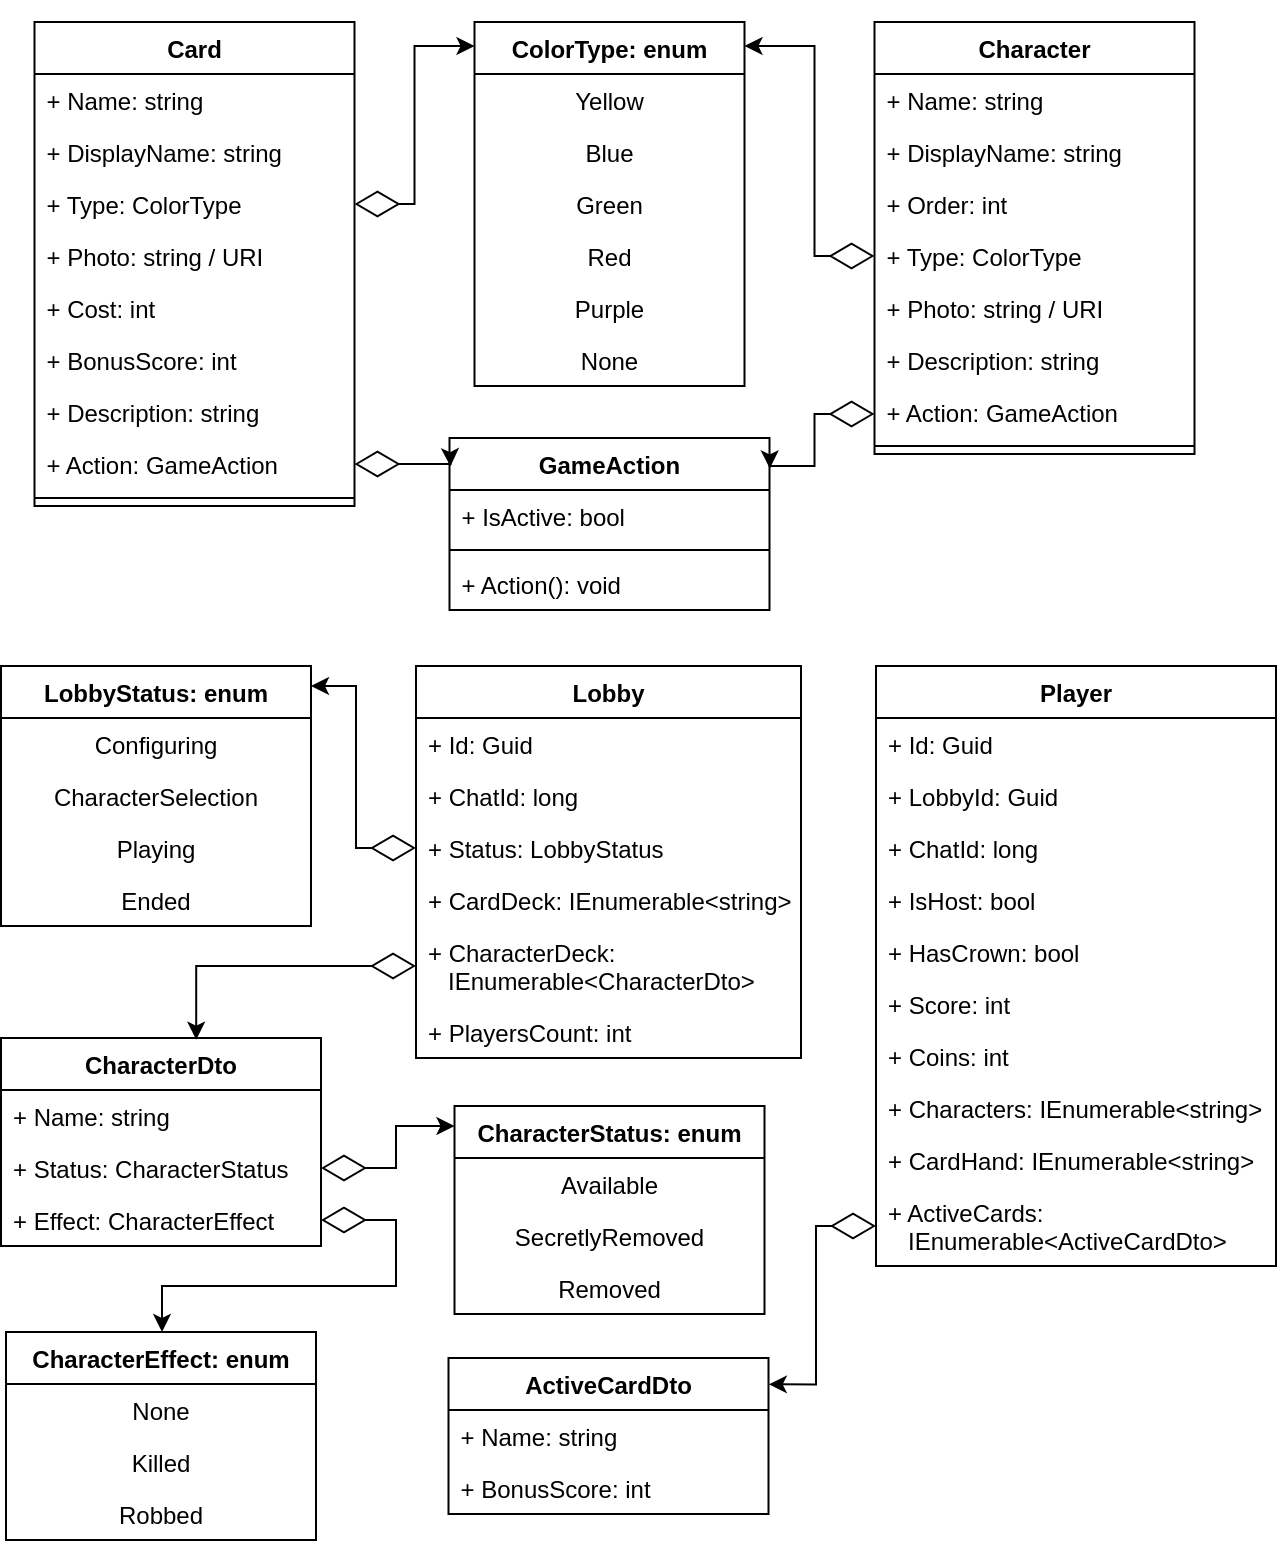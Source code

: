<mxfile version="15.4.0" type="device"><diagram id="JpxD_rcKWp7z2PnDMBTp" name="Page-1"><mxGraphModel dx="1024" dy="592" grid="1" gridSize="10" guides="1" tooltips="1" connect="1" arrows="1" fold="1" page="1" pageScale="1" pageWidth="850" pageHeight="1100" math="0" shadow="0"><root><mxCell id="0"/><mxCell id="1" parent="0"/><mxCell id="D_Rorvny7IuKERs86Ul9-80" value="Character" style="swimlane;fontStyle=1;align=center;verticalAlign=top;childLayout=stackLayout;horizontal=1;startSize=26;horizontalStack=0;resizeParent=1;resizeParentMax=0;resizeLast=0;collapsible=1;marginBottom=0;hachureGap=4;pointerEvents=0;" parent="1" vertex="1"><mxGeometry x="499.25" y="228" width="160" height="216" as="geometry"/></mxCell><mxCell id="qL04WNLX8uc5PbZ2iO6--2" value="+ Name: string" style="text;strokeColor=none;fillColor=none;align=left;verticalAlign=top;spacingLeft=4;spacingRight=4;overflow=hidden;rotatable=0;points=[[0,0.5],[1,0.5]];portConstraint=eastwest;" parent="D_Rorvny7IuKERs86Ul9-80" vertex="1"><mxGeometry y="26" width="160" height="26" as="geometry"/></mxCell><mxCell id="D_Rorvny7IuKERs86Ul9-81" value="+ DisplayName: string" style="text;strokeColor=none;fillColor=none;align=left;verticalAlign=top;spacingLeft=4;spacingRight=4;overflow=hidden;rotatable=0;points=[[0,0.5],[1,0.5]];portConstraint=eastwest;" parent="D_Rorvny7IuKERs86Ul9-80" vertex="1"><mxGeometry y="52" width="160" height="26" as="geometry"/></mxCell><mxCell id="D_Rorvny7IuKERs86Ul9-84" value="+ Order: int" style="text;strokeColor=none;fillColor=none;align=left;verticalAlign=top;spacingLeft=4;spacingRight=4;overflow=hidden;rotatable=0;points=[[0,0.5],[1,0.5]];portConstraint=eastwest;" parent="D_Rorvny7IuKERs86Ul9-80" vertex="1"><mxGeometry y="78" width="160" height="26" as="geometry"/></mxCell><mxCell id="D_Rorvny7IuKERs86Ul9-82" value="+ Type: ColorType" style="text;strokeColor=none;fillColor=none;align=left;verticalAlign=top;spacingLeft=4;spacingRight=4;overflow=hidden;rotatable=0;points=[[0,0.5],[1,0.5]];portConstraint=eastwest;" parent="D_Rorvny7IuKERs86Ul9-80" vertex="1"><mxGeometry y="104" width="160" height="26" as="geometry"/></mxCell><mxCell id="D_Rorvny7IuKERs86Ul9-83" value="+ Photo: string / URI" style="text;strokeColor=none;fillColor=none;align=left;verticalAlign=top;spacingLeft=4;spacingRight=4;overflow=hidden;rotatable=0;points=[[0,0.5],[1,0.5]];portConstraint=eastwest;" parent="D_Rorvny7IuKERs86Ul9-80" vertex="1"><mxGeometry y="130" width="160" height="26" as="geometry"/></mxCell><mxCell id="D_Rorvny7IuKERs86Ul9-86" value="+ Description: string" style="text;strokeColor=none;fillColor=none;align=left;verticalAlign=top;spacingLeft=4;spacingRight=4;overflow=hidden;rotatable=0;points=[[0,0.5],[1,0.5]];portConstraint=eastwest;" parent="D_Rorvny7IuKERs86Ul9-80" vertex="1"><mxGeometry y="156" width="160" height="26" as="geometry"/></mxCell><mxCell id="D_Rorvny7IuKERs86Ul9-94" value="+ Action: GameAction" style="text;strokeColor=none;fillColor=none;align=left;verticalAlign=top;spacingLeft=4;spacingRight=4;overflow=hidden;rotatable=0;points=[[0,0.5],[1,0.5]];portConstraint=eastwest;" parent="D_Rorvny7IuKERs86Ul9-80" vertex="1"><mxGeometry y="182" width="160" height="26" as="geometry"/></mxCell><mxCell id="D_Rorvny7IuKERs86Ul9-112" value="" style="line;strokeWidth=1;fillColor=none;align=left;verticalAlign=middle;spacingTop=-1;spacingLeft=3;spacingRight=3;rotatable=0;labelPosition=right;points=[];portConstraint=eastwest;hachureGap=4;pointerEvents=0;labelBackgroundColor=none;fontSize=12;html=0;" parent="D_Rorvny7IuKERs86Ul9-80" vertex="1"><mxGeometry y="208" width="160" height="8" as="geometry"/></mxCell><mxCell id="D_Rorvny7IuKERs86Ul9-99" value="ColorType: enum" style="swimlane;fontStyle=1;align=center;verticalAlign=top;childLayout=stackLayout;horizontal=1;startSize=26;horizontalStack=0;resizeParent=1;resizeParentMax=0;resizeLast=0;collapsible=1;marginBottom=0;hachureGap=4;pointerEvents=0;labelBackgroundColor=none;fontSize=12;fillColor=none;html=0;" parent="1" vertex="1"><mxGeometry x="299.25" y="228" width="135" height="182" as="geometry"/></mxCell><mxCell id="D_Rorvny7IuKERs86Ul9-104" value="Yellow" style="text;strokeColor=none;fillColor=none;align=center;verticalAlign=top;spacingLeft=4;spacingRight=4;overflow=hidden;rotatable=0;points=[[0,0.5],[1,0.5]];portConstraint=eastwest;hachureGap=4;pointerEvents=0;labelBackgroundColor=none;fontSize=12;html=0;" parent="D_Rorvny7IuKERs86Ul9-99" vertex="1"><mxGeometry y="26" width="135" height="26" as="geometry"/></mxCell><mxCell id="D_Rorvny7IuKERs86Ul9-105" value="Blue" style="text;strokeColor=none;fillColor=none;align=center;verticalAlign=top;spacingLeft=4;spacingRight=4;overflow=hidden;rotatable=0;points=[[0,0.5],[1,0.5]];portConstraint=eastwest;hachureGap=4;pointerEvents=0;labelBackgroundColor=none;fontSize=12;html=0;" parent="D_Rorvny7IuKERs86Ul9-99" vertex="1"><mxGeometry y="52" width="135" height="26" as="geometry"/></mxCell><mxCell id="D_Rorvny7IuKERs86Ul9-106" value="Green" style="text;strokeColor=none;fillColor=none;align=center;verticalAlign=top;spacingLeft=4;spacingRight=4;overflow=hidden;rotatable=0;points=[[0,0.5],[1,0.5]];portConstraint=eastwest;hachureGap=4;pointerEvents=0;labelBackgroundColor=none;fontSize=12;html=0;" parent="D_Rorvny7IuKERs86Ul9-99" vertex="1"><mxGeometry y="78" width="135" height="26" as="geometry"/></mxCell><mxCell id="D_Rorvny7IuKERs86Ul9-107" value="Red" style="text;strokeColor=none;fillColor=none;align=center;verticalAlign=top;spacingLeft=4;spacingRight=4;overflow=hidden;rotatable=0;points=[[0,0.5],[1,0.5]];portConstraint=eastwest;hachureGap=4;pointerEvents=0;labelBackgroundColor=none;fontSize=12;html=0;" parent="D_Rorvny7IuKERs86Ul9-99" vertex="1"><mxGeometry y="104" width="135" height="26" as="geometry"/></mxCell><mxCell id="D_Rorvny7IuKERs86Ul9-108" value="Purple" style="text;strokeColor=none;fillColor=none;align=center;verticalAlign=top;spacingLeft=4;spacingRight=4;overflow=hidden;rotatable=0;points=[[0,0.5],[1,0.5]];portConstraint=eastwest;hachureGap=4;pointerEvents=0;labelBackgroundColor=none;fontSize=12;html=0;" parent="D_Rorvny7IuKERs86Ul9-99" vertex="1"><mxGeometry y="130" width="135" height="26" as="geometry"/></mxCell><mxCell id="D_Rorvny7IuKERs86Ul9-103" value="None" style="text;strokeColor=none;fillColor=none;align=center;verticalAlign=top;spacingLeft=4;spacingRight=4;overflow=hidden;rotatable=0;points=[[0,0.5],[1,0.5]];portConstraint=eastwest;hachureGap=4;pointerEvents=0;labelBackgroundColor=none;fontSize=12;html=0;" parent="D_Rorvny7IuKERs86Ul9-99" vertex="1"><mxGeometry y="156" width="135" height="26" as="geometry"/></mxCell><mxCell id="D_Rorvny7IuKERs86Ul9-20" value="Card" style="swimlane;fontStyle=1;align=center;verticalAlign=top;childLayout=stackLayout;horizontal=1;startSize=26;horizontalStack=0;resizeParent=1;resizeParentMax=0;resizeLast=0;collapsible=1;marginBottom=0;hachureGap=4;pointerEvents=0;" parent="1" vertex="1"><mxGeometry x="79.25" y="228" width="160" height="242" as="geometry"/></mxCell><mxCell id="qL04WNLX8uc5PbZ2iO6--1" value="+ Name: string" style="text;strokeColor=none;fillColor=none;align=left;verticalAlign=top;spacingLeft=4;spacingRight=4;overflow=hidden;rotatable=0;points=[[0,0.5],[1,0.5]];portConstraint=eastwest;" parent="D_Rorvny7IuKERs86Ul9-20" vertex="1"><mxGeometry y="26" width="160" height="26" as="geometry"/></mxCell><mxCell id="D_Rorvny7IuKERs86Ul9-21" value="+ DisplayName: string" style="text;strokeColor=none;fillColor=none;align=left;verticalAlign=top;spacingLeft=4;spacingRight=4;overflow=hidden;rotatable=0;points=[[0,0.5],[1,0.5]];portConstraint=eastwest;" parent="D_Rorvny7IuKERs86Ul9-20" vertex="1"><mxGeometry y="52" width="160" height="26" as="geometry"/></mxCell><mxCell id="D_Rorvny7IuKERs86Ul9-66" value="+ Type: ColorType" style="text;strokeColor=none;fillColor=none;align=left;verticalAlign=top;spacingLeft=4;spacingRight=4;overflow=hidden;rotatable=0;points=[[0,0.5],[1,0.5]];portConstraint=eastwest;" parent="D_Rorvny7IuKERs86Ul9-20" vertex="1"><mxGeometry y="78" width="160" height="26" as="geometry"/></mxCell><mxCell id="D_Rorvny7IuKERs86Ul9-67" value="+ Photo: string / URI" style="text;strokeColor=none;fillColor=none;align=left;verticalAlign=top;spacingLeft=4;spacingRight=4;overflow=hidden;rotatable=0;points=[[0,0.5],[1,0.5]];portConstraint=eastwest;" parent="D_Rorvny7IuKERs86Ul9-20" vertex="1"><mxGeometry y="104" width="160" height="26" as="geometry"/></mxCell><mxCell id="D_Rorvny7IuKERs86Ul9-68" value="+ Cost: int" style="text;strokeColor=none;fillColor=none;align=left;verticalAlign=top;spacingLeft=4;spacingRight=4;overflow=hidden;rotatable=0;points=[[0,0.5],[1,0.5]];portConstraint=eastwest;" parent="D_Rorvny7IuKERs86Ul9-20" vertex="1"><mxGeometry y="130" width="160" height="26" as="geometry"/></mxCell><mxCell id="D_Rorvny7IuKERs86Ul9-77" value="+ BonusScore: int" style="text;strokeColor=none;fillColor=none;align=left;verticalAlign=top;spacingLeft=4;spacingRight=4;overflow=hidden;rotatable=0;points=[[0,0.5],[1,0.5]];portConstraint=eastwest;" parent="D_Rorvny7IuKERs86Ul9-20" vertex="1"><mxGeometry y="156" width="160" height="26" as="geometry"/></mxCell><mxCell id="D_Rorvny7IuKERs86Ul9-78" value="+ Description: string" style="text;strokeColor=none;fillColor=none;align=left;verticalAlign=top;spacingLeft=4;spacingRight=4;overflow=hidden;rotatable=0;points=[[0,0.5],[1,0.5]];portConstraint=eastwest;" parent="D_Rorvny7IuKERs86Ul9-20" vertex="1"><mxGeometry y="182" width="160" height="26" as="geometry"/></mxCell><mxCell id="D_Rorvny7IuKERs86Ul9-76" value="+ Action: GameAction" style="text;strokeColor=none;fillColor=none;align=left;verticalAlign=top;spacingLeft=4;spacingRight=4;overflow=hidden;rotatable=0;points=[[0,0.5],[1,0.5]];portConstraint=eastwest;" parent="D_Rorvny7IuKERs86Ul9-20" vertex="1"><mxGeometry y="208" width="160" height="26" as="geometry"/></mxCell><mxCell id="D_Rorvny7IuKERs86Ul9-113" value="" style="line;strokeWidth=1;fillColor=none;align=left;verticalAlign=middle;spacingTop=-1;spacingLeft=3;spacingRight=3;rotatable=0;labelPosition=right;points=[];portConstraint=eastwest;hachureGap=4;pointerEvents=0;labelBackgroundColor=none;fontSize=12;html=0;" parent="D_Rorvny7IuKERs86Ul9-20" vertex="1"><mxGeometry y="234" width="160" height="8" as="geometry"/></mxCell><mxCell id="qL04WNLX8uc5PbZ2iO6--6" value="GameAction" style="swimlane;fontStyle=1;align=center;verticalAlign=top;childLayout=stackLayout;horizontal=1;startSize=26;horizontalStack=0;resizeParent=1;resizeParentMax=0;resizeLast=0;collapsible=1;marginBottom=0;" parent="1" vertex="1"><mxGeometry x="286.75" y="436" width="160" height="86" as="geometry"/></mxCell><mxCell id="qL04WNLX8uc5PbZ2iO6--10" value="+ IsActive: bool" style="text;strokeColor=none;fillColor=none;align=left;verticalAlign=top;spacingLeft=4;spacingRight=4;overflow=hidden;rotatable=0;points=[[0,0.5],[1,0.5]];portConstraint=eastwest;" parent="qL04WNLX8uc5PbZ2iO6--6" vertex="1"><mxGeometry y="26" width="160" height="26" as="geometry"/></mxCell><mxCell id="VnThZqgWpzmSyP0IhuQM-1" value="" style="line;strokeWidth=1;fillColor=none;align=left;verticalAlign=middle;spacingTop=-1;spacingLeft=3;spacingRight=3;rotatable=0;labelPosition=right;points=[];portConstraint=eastwest;" parent="qL04WNLX8uc5PbZ2iO6--6" vertex="1"><mxGeometry y="52" width="160" height="8" as="geometry"/></mxCell><mxCell id="qL04WNLX8uc5PbZ2iO6--7" value="+ Action(): void" style="text;strokeColor=none;fillColor=none;align=left;verticalAlign=top;spacingLeft=4;spacingRight=4;overflow=hidden;rotatable=0;points=[[0,0.5],[1,0.5]];portConstraint=eastwest;" parent="qL04WNLX8uc5PbZ2iO6--6" vertex="1"><mxGeometry y="60" width="160" height="26" as="geometry"/></mxCell><mxCell id="qL04WNLX8uc5PbZ2iO6--12" value="ActiveCardDto" style="swimlane;fontStyle=1;align=center;verticalAlign=top;childLayout=stackLayout;horizontal=1;startSize=26;horizontalStack=0;resizeParent=1;resizeParentMax=0;resizeLast=0;collapsible=1;marginBottom=0;" parent="1" vertex="1"><mxGeometry x="286.25" y="896" width="160" height="78" as="geometry"/></mxCell><mxCell id="qL04WNLX8uc5PbZ2iO6--13" value="+ Name: string" style="text;strokeColor=none;fillColor=none;align=left;verticalAlign=top;spacingLeft=4;spacingRight=4;overflow=hidden;rotatable=0;points=[[0,0.5],[1,0.5]];portConstraint=eastwest;" parent="qL04WNLX8uc5PbZ2iO6--12" vertex="1"><mxGeometry y="26" width="160" height="26" as="geometry"/></mxCell><mxCell id="qL04WNLX8uc5PbZ2iO6--19" value="+ BonusScore: int" style="text;strokeColor=none;fillColor=none;align=left;verticalAlign=top;spacingLeft=4;spacingRight=4;overflow=hidden;rotatable=0;points=[[0,0.5],[1,0.5]];portConstraint=eastwest;" parent="qL04WNLX8uc5PbZ2iO6--12" vertex="1"><mxGeometry y="52" width="160" height="26" as="geometry"/></mxCell><mxCell id="qL04WNLX8uc5PbZ2iO6--20" value="CharacterDto" style="swimlane;fontStyle=1;align=center;verticalAlign=top;childLayout=stackLayout;horizontal=1;startSize=26;horizontalStack=0;resizeParent=1;resizeParentMax=0;resizeLast=0;collapsible=1;marginBottom=0;" parent="1" vertex="1"><mxGeometry x="62.5" y="736" width="160" height="104" as="geometry"/></mxCell><mxCell id="qL04WNLX8uc5PbZ2iO6--21" value="+ Name: string" style="text;strokeColor=none;fillColor=none;align=left;verticalAlign=top;spacingLeft=4;spacingRight=4;overflow=hidden;rotatable=0;points=[[0,0.5],[1,0.5]];portConstraint=eastwest;" parent="qL04WNLX8uc5PbZ2iO6--20" vertex="1"><mxGeometry y="26" width="160" height="26" as="geometry"/></mxCell><mxCell id="qL04WNLX8uc5PbZ2iO6--22" value="+ Status: CharacterStatus" style="text;strokeColor=none;fillColor=none;align=left;verticalAlign=top;spacingLeft=4;spacingRight=4;overflow=hidden;rotatable=0;points=[[0,0.5],[1,0.5]];portConstraint=eastwest;" parent="qL04WNLX8uc5PbZ2iO6--20" vertex="1"><mxGeometry y="52" width="160" height="26" as="geometry"/></mxCell><mxCell id="qL04WNLX8uc5PbZ2iO6--31" value="+ Effect: CharacterEffect" style="text;strokeColor=none;fillColor=none;align=left;verticalAlign=top;spacingLeft=4;spacingRight=4;overflow=hidden;rotatable=0;points=[[0,0.5],[1,0.5]];portConstraint=eastwest;" parent="qL04WNLX8uc5PbZ2iO6--20" vertex="1"><mxGeometry y="78" width="160" height="26" as="geometry"/></mxCell><mxCell id="qL04WNLX8uc5PbZ2iO6--23" value="CharacterStatus: enum" style="swimlane;fontStyle=1;align=center;verticalAlign=top;childLayout=stackLayout;horizontal=1;startSize=26;horizontalStack=0;resizeParent=1;resizeParentMax=0;resizeLast=0;collapsible=1;marginBottom=0;hachureGap=4;pointerEvents=0;labelBackgroundColor=none;fontSize=12;fillColor=none;html=0;" parent="1" vertex="1"><mxGeometry x="289.25" y="770" width="155" height="104" as="geometry"/></mxCell><mxCell id="qL04WNLX8uc5PbZ2iO6--24" value="Available" style="text;strokeColor=none;fillColor=none;align=center;verticalAlign=top;spacingLeft=4;spacingRight=4;overflow=hidden;rotatable=0;points=[[0,0.5],[1,0.5]];portConstraint=eastwest;hachureGap=4;pointerEvents=0;labelBackgroundColor=none;fontSize=12;html=0;" parent="qL04WNLX8uc5PbZ2iO6--23" vertex="1"><mxGeometry y="26" width="155" height="26" as="geometry"/></mxCell><mxCell id="qL04WNLX8uc5PbZ2iO6--25" value="SecretlyRemoved" style="text;strokeColor=none;fillColor=none;align=center;verticalAlign=top;spacingLeft=4;spacingRight=4;overflow=hidden;rotatable=0;points=[[0,0.5],[1,0.5]];portConstraint=eastwest;hachureGap=4;pointerEvents=0;labelBackgroundColor=none;fontSize=12;html=0;" parent="qL04WNLX8uc5PbZ2iO6--23" vertex="1"><mxGeometry y="52" width="155" height="26" as="geometry"/></mxCell><mxCell id="qL04WNLX8uc5PbZ2iO6--27" value="Removed" style="text;strokeColor=none;fillColor=none;align=center;verticalAlign=top;spacingLeft=4;spacingRight=4;overflow=hidden;rotatable=0;points=[[0,0.5],[1,0.5]];portConstraint=eastwest;hachureGap=4;pointerEvents=0;labelBackgroundColor=none;fontSize=12;html=0;" parent="qL04WNLX8uc5PbZ2iO6--23" vertex="1"><mxGeometry y="78" width="155" height="26" as="geometry"/></mxCell><mxCell id="qL04WNLX8uc5PbZ2iO6--32" value="CharacterEffect: enum" style="swimlane;fontStyle=1;align=center;verticalAlign=top;childLayout=stackLayout;horizontal=1;startSize=26;horizontalStack=0;resizeParent=1;resizeParentMax=0;resizeLast=0;collapsible=1;marginBottom=0;hachureGap=4;pointerEvents=0;labelBackgroundColor=none;fontSize=12;fillColor=none;html=0;" parent="1" vertex="1"><mxGeometry x="65" y="883" width="155" height="104" as="geometry"/></mxCell><mxCell id="qL04WNLX8uc5PbZ2iO6--33" value="None" style="text;strokeColor=none;fillColor=none;align=center;verticalAlign=top;spacingLeft=4;spacingRight=4;overflow=hidden;rotatable=0;points=[[0,0.5],[1,0.5]];portConstraint=eastwest;hachureGap=4;pointerEvents=0;labelBackgroundColor=none;fontSize=12;html=0;" parent="qL04WNLX8uc5PbZ2iO6--32" vertex="1"><mxGeometry y="26" width="155" height="26" as="geometry"/></mxCell><mxCell id="qL04WNLX8uc5PbZ2iO6--34" value="Killed" style="text;strokeColor=none;fillColor=none;align=center;verticalAlign=top;spacingLeft=4;spacingRight=4;overflow=hidden;rotatable=0;points=[[0,0.5],[1,0.5]];portConstraint=eastwest;hachureGap=4;pointerEvents=0;labelBackgroundColor=none;fontSize=12;html=0;" parent="qL04WNLX8uc5PbZ2iO6--32" vertex="1"><mxGeometry y="52" width="155" height="26" as="geometry"/></mxCell><mxCell id="qL04WNLX8uc5PbZ2iO6--35" value="Robbed" style="text;strokeColor=none;fillColor=none;align=center;verticalAlign=top;spacingLeft=4;spacingRight=4;overflow=hidden;rotatable=0;points=[[0,0.5],[1,0.5]];portConstraint=eastwest;hachureGap=4;pointerEvents=0;labelBackgroundColor=none;fontSize=12;html=0;" parent="qL04WNLX8uc5PbZ2iO6--32" vertex="1"><mxGeometry y="78" width="155" height="26" as="geometry"/></mxCell><mxCell id="JwMIDCIZPWs3Rp86bxDU-1" value="" style="edgeStyle=orthogonalEdgeStyle;rounded=0;orthogonalLoop=1;jettySize=auto;html=1;startArrow=diamondThin;startFill=0;endSize=6;startSize=20;exitX=1;exitY=0.5;exitDx=0;exitDy=0;" parent="1" source="D_Rorvny7IuKERs86Ul9-66" target="D_Rorvny7IuKERs86Ul9-99" edge="1"><mxGeometry relative="1" as="geometry"><Array as="points"><mxPoint x="269.25" y="319"/><mxPoint x="269.25" y="240"/></Array></mxGeometry></mxCell><mxCell id="JwMIDCIZPWs3Rp86bxDU-2" value="" style="edgeStyle=orthogonalEdgeStyle;rounded=0;orthogonalLoop=1;jettySize=auto;html=1;startArrow=diamondThin;startFill=0;startSize=20;endSize=6;" parent="1" source="D_Rorvny7IuKERs86Ul9-82" target="D_Rorvny7IuKERs86Ul9-99" edge="1"><mxGeometry relative="1" as="geometry"><mxPoint x="429.25" y="320" as="targetPoint"/><Array as="points"><mxPoint x="469.25" y="345"/><mxPoint x="469.25" y="240"/></Array></mxGeometry></mxCell><mxCell id="JwMIDCIZPWs3Rp86bxDU-4" value="" style="edgeStyle=orthogonalEdgeStyle;rounded=0;orthogonalLoop=1;jettySize=auto;html=1;startArrow=diamondThin;startFill=0;endArrow=classic;endFill=1;startSize=20;endSize=6;entryX=0.003;entryY=0.164;entryDx=0;entryDy=0;entryPerimeter=0;exitX=1;exitY=0.5;exitDx=0;exitDy=0;" parent="1" source="D_Rorvny7IuKERs86Ul9-76" target="qL04WNLX8uc5PbZ2iO6--6" edge="1"><mxGeometry relative="1" as="geometry"><Array as="points"><mxPoint x="279.25" y="449"/><mxPoint x="279.25" y="449"/></Array></mxGeometry></mxCell><mxCell id="JwMIDCIZPWs3Rp86bxDU-5" value="" style="edgeStyle=orthogonalEdgeStyle;rounded=0;orthogonalLoop=1;jettySize=auto;html=1;startArrow=diamondThin;startFill=0;endArrow=classic;endFill=1;startSize=20;endSize=6;entryX=1.001;entryY=0.177;entryDx=0;entryDy=0;entryPerimeter=0;" parent="1" source="D_Rorvny7IuKERs86Ul9-94" target="qL04WNLX8uc5PbZ2iO6--6" edge="1"><mxGeometry relative="1" as="geometry"><Array as="points"><mxPoint x="469.25" y="424"/><mxPoint x="469.25" y="450"/></Array><mxPoint x="539.25" y="480" as="targetPoint"/></mxGeometry></mxCell><mxCell id="JwMIDCIZPWs3Rp86bxDU-6" value="" style="edgeStyle=orthogonalEdgeStyle;rounded=0;orthogonalLoop=1;jettySize=auto;html=1;startArrow=diamondThin;startFill=0;endArrow=classic;endFill=1;startSize=20;endSize=6;exitX=1;exitY=0.5;exitDx=0;exitDy=0;" parent="1" source="qL04WNLX8uc5PbZ2iO6--22" target="qL04WNLX8uc5PbZ2iO6--23" edge="1"><mxGeometry relative="1" as="geometry"><Array as="points"><mxPoint x="260" y="801"/><mxPoint x="260" y="780"/></Array></mxGeometry></mxCell><mxCell id="JwMIDCIZPWs3Rp86bxDU-7" value="" style="edgeStyle=orthogonalEdgeStyle;rounded=0;orthogonalLoop=1;jettySize=auto;html=1;startArrow=diamondThin;startFill=0;endArrow=classic;endFill=1;startSize=20;endSize=6;exitX=1;exitY=0.5;exitDx=0;exitDy=0;" parent="1" source="qL04WNLX8uc5PbZ2iO6--31" target="qL04WNLX8uc5PbZ2iO6--32" edge="1"><mxGeometry relative="1" as="geometry"><Array as="points"><mxPoint x="260" y="827"/><mxPoint x="260" y="860"/><mxPoint x="143" y="860"/></Array></mxGeometry></mxCell><mxCell id="jt9EQv-HASIAG025OW-8-1" value="LobbyStatus: enum" style="swimlane;fontStyle=1;align=center;verticalAlign=top;childLayout=stackLayout;horizontal=1;startSize=26;horizontalStack=0;resizeParent=1;resizeParentMax=0;resizeLast=0;collapsible=1;marginBottom=0;hachureGap=4;pointerEvents=0;labelBackgroundColor=none;fontSize=12;fillColor=none;html=0;" parent="1" vertex="1"><mxGeometry x="62.5" y="550" width="155" height="130" as="geometry"/></mxCell><mxCell id="jt9EQv-HASIAG025OW-8-2" value="Configuring" style="text;strokeColor=none;fillColor=none;align=center;verticalAlign=top;spacingLeft=4;spacingRight=4;overflow=hidden;rotatable=0;points=[[0,0.5],[1,0.5]];portConstraint=eastwest;hachureGap=4;pointerEvents=0;labelBackgroundColor=none;fontSize=12;html=0;" parent="jt9EQv-HASIAG025OW-8-1" vertex="1"><mxGeometry y="26" width="155" height="26" as="geometry"/></mxCell><mxCell id="jt9EQv-HASIAG025OW-8-3" value="CharacterSelection" style="text;strokeColor=none;fillColor=none;align=center;verticalAlign=top;spacingLeft=4;spacingRight=4;overflow=hidden;rotatable=0;points=[[0,0.5],[1,0.5]];portConstraint=eastwest;hachureGap=4;pointerEvents=0;labelBackgroundColor=none;fontSize=12;html=0;" parent="jt9EQv-HASIAG025OW-8-1" vertex="1"><mxGeometry y="52" width="155" height="26" as="geometry"/></mxCell><mxCell id="jt9EQv-HASIAG025OW-8-4" value="Playing" style="text;strokeColor=none;fillColor=none;align=center;verticalAlign=top;spacingLeft=4;spacingRight=4;overflow=hidden;rotatable=0;points=[[0,0.5],[1,0.5]];portConstraint=eastwest;hachureGap=4;pointerEvents=0;labelBackgroundColor=none;fontSize=12;html=0;" parent="jt9EQv-HASIAG025OW-8-1" vertex="1"><mxGeometry y="78" width="155" height="26" as="geometry"/></mxCell><mxCell id="jt9EQv-HASIAG025OW-8-5" value="Ended" style="text;strokeColor=none;fillColor=none;align=center;verticalAlign=top;spacingLeft=4;spacingRight=4;overflow=hidden;rotatable=0;points=[[0,0.5],[1,0.5]];portConstraint=eastwest;hachureGap=4;pointerEvents=0;labelBackgroundColor=none;fontSize=12;html=0;" parent="jt9EQv-HASIAG025OW-8-1" vertex="1"><mxGeometry y="104" width="155" height="26" as="geometry"/></mxCell><mxCell id="jt9EQv-HASIAG025OW-8-26" value="Lobby" style="swimlane;fontStyle=1;align=center;verticalAlign=top;childLayout=stackLayout;horizontal=1;startSize=26;horizontalStack=0;resizeParent=1;resizeParentMax=0;resizeLast=0;collapsible=1;marginBottom=0;" parent="1" vertex="1"><mxGeometry x="270" y="550" width="192.5" height="196" as="geometry"/></mxCell><mxCell id="jt9EQv-HASIAG025OW-8-27" value="+ Id: Guid" style="text;strokeColor=none;fillColor=none;align=left;verticalAlign=top;spacingLeft=4;spacingRight=4;overflow=hidden;rotatable=0;points=[[0,0.5],[1,0.5]];portConstraint=eastwest;" parent="jt9EQv-HASIAG025OW-8-26" vertex="1"><mxGeometry y="26" width="192.5" height="26" as="geometry"/></mxCell><mxCell id="jt9EQv-HASIAG025OW-8-28" value="+ ChatId: long" style="text;strokeColor=none;fillColor=none;align=left;verticalAlign=top;spacingLeft=4;spacingRight=4;overflow=hidden;rotatable=0;points=[[0,0.5],[1,0.5]];portConstraint=eastwest;" parent="jt9EQv-HASIAG025OW-8-26" vertex="1"><mxGeometry y="52" width="192.5" height="26" as="geometry"/></mxCell><mxCell id="jt9EQv-HASIAG025OW-8-29" value="+ Status: LobbyStatus" style="text;strokeColor=none;fillColor=none;align=left;verticalAlign=top;spacingLeft=4;spacingRight=4;overflow=hidden;rotatable=0;points=[[0,0.5],[1,0.5]];portConstraint=eastwest;" parent="jt9EQv-HASIAG025OW-8-26" vertex="1"><mxGeometry y="78" width="192.5" height="26" as="geometry"/></mxCell><mxCell id="jt9EQv-HASIAG025OW-8-30" value="+ CardDeck: IEnumerable&lt;string&gt;" style="text;strokeColor=none;fillColor=none;align=left;verticalAlign=top;spacingLeft=4;spacingRight=4;overflow=hidden;rotatable=0;points=[[0,0.5],[1,0.5]];portConstraint=eastwest;" parent="jt9EQv-HASIAG025OW-8-26" vertex="1"><mxGeometry y="104" width="192.5" height="26" as="geometry"/></mxCell><mxCell id="jt9EQv-HASIAG025OW-8-31" value="+ CharacterDeck: &#10;   IEnumerable&lt;CharacterDto&gt;" style="text;strokeColor=none;fillColor=none;align=left;verticalAlign=top;spacingLeft=4;spacingRight=4;overflow=hidden;rotatable=0;points=[[0,0.5],[1,0.5]];portConstraint=eastwest;" parent="jt9EQv-HASIAG025OW-8-26" vertex="1"><mxGeometry y="130" width="192.5" height="40" as="geometry"/></mxCell><mxCell id="mfCEzpXwFXqqiq4qKZ5c-1" value="+ PlayersCount: int" style="text;strokeColor=none;fillColor=none;align=left;verticalAlign=top;spacingLeft=4;spacingRight=4;overflow=hidden;rotatable=0;points=[[0,0.5],[1,0.5]];portConstraint=eastwest;" vertex="1" parent="jt9EQv-HASIAG025OW-8-26"><mxGeometry y="170" width="192.5" height="26" as="geometry"/></mxCell><mxCell id="jt9EQv-HASIAG025OW-8-32" value="" style="edgeStyle=orthogonalEdgeStyle;rounded=0;orthogonalLoop=1;jettySize=auto;html=1;startArrow=diamondThin;startFill=0;endArrow=classic;endFill=1;startSize=20;endSize=6;exitX=0;exitY=0.5;exitDx=0;exitDy=0;" parent="1" source="jt9EQv-HASIAG025OW-8-29" target="jt9EQv-HASIAG025OW-8-1" edge="1"><mxGeometry relative="1" as="geometry"><Array as="points"><mxPoint x="240" y="641"/><mxPoint x="240" y="560"/></Array><mxPoint x="440" y="500" as="sourcePoint"/><mxPoint x="232.5" y="550" as="targetPoint"/></mxGeometry></mxCell><mxCell id="jt9EQv-HASIAG025OW-8-33" value="Player" style="swimlane;fontStyle=1;align=center;verticalAlign=top;childLayout=stackLayout;horizontal=1;startSize=26;horizontalStack=0;resizeParent=1;resizeParentMax=0;resizeLast=0;collapsible=1;marginBottom=0;" parent="1" vertex="1"><mxGeometry x="500" y="550" width="200" height="300" as="geometry"/></mxCell><mxCell id="jt9EQv-HASIAG025OW-8-34" value="+ Id: Guid" style="text;strokeColor=none;fillColor=none;align=left;verticalAlign=top;spacingLeft=4;spacingRight=4;overflow=hidden;rotatable=0;points=[[0,0.5],[1,0.5]];portConstraint=eastwest;" parent="jt9EQv-HASIAG025OW-8-33" vertex="1"><mxGeometry y="26" width="200" height="26" as="geometry"/></mxCell><mxCell id="jt9EQv-HASIAG025OW-8-36" value="+ LobbyId: Guid " style="text;strokeColor=none;fillColor=none;align=left;verticalAlign=top;spacingLeft=4;spacingRight=4;overflow=hidden;rotatable=0;points=[[0,0.5],[1,0.5]];portConstraint=eastwest;" parent="jt9EQv-HASIAG025OW-8-33" vertex="1"><mxGeometry y="52" width="200" height="26" as="geometry"/></mxCell><mxCell id="jt9EQv-HASIAG025OW-8-35" value="+ ChatId: long" style="text;strokeColor=none;fillColor=none;align=left;verticalAlign=top;spacingLeft=4;spacingRight=4;overflow=hidden;rotatable=0;points=[[0,0.5],[1,0.5]];portConstraint=eastwest;" parent="jt9EQv-HASIAG025OW-8-33" vertex="1"><mxGeometry y="78" width="200" height="26" as="geometry"/></mxCell><mxCell id="jt9EQv-HASIAG025OW-8-39" value="+ IsHost: bool" style="text;strokeColor=none;fillColor=none;align=left;verticalAlign=top;spacingLeft=4;spacingRight=4;overflow=hidden;rotatable=0;points=[[0,0.5],[1,0.5]];portConstraint=eastwest;" parent="jt9EQv-HASIAG025OW-8-33" vertex="1"><mxGeometry y="104" width="200" height="26" as="geometry"/></mxCell><mxCell id="jt9EQv-HASIAG025OW-8-40" value="+ HasCrown: bool" style="text;strokeColor=none;fillColor=none;align=left;verticalAlign=top;spacingLeft=4;spacingRight=4;overflow=hidden;rotatable=0;points=[[0,0.5],[1,0.5]];portConstraint=eastwest;" parent="jt9EQv-HASIAG025OW-8-33" vertex="1"><mxGeometry y="130" width="200" height="26" as="geometry"/></mxCell><mxCell id="jt9EQv-HASIAG025OW-8-41" value="+ Score: int" style="text;strokeColor=none;fillColor=none;align=left;verticalAlign=top;spacingLeft=4;spacingRight=4;overflow=hidden;rotatable=0;points=[[0,0.5],[1,0.5]];portConstraint=eastwest;" parent="jt9EQv-HASIAG025OW-8-33" vertex="1"><mxGeometry y="156" width="200" height="26" as="geometry"/></mxCell><mxCell id="jt9EQv-HASIAG025OW-8-43" value="+ Coins: int" style="text;strokeColor=none;fillColor=none;align=left;verticalAlign=top;spacingLeft=4;spacingRight=4;overflow=hidden;rotatable=0;points=[[0,0.5],[1,0.5]];portConstraint=eastwest;" parent="jt9EQv-HASIAG025OW-8-33" vertex="1"><mxGeometry y="182" width="200" height="26" as="geometry"/></mxCell><mxCell id="jt9EQv-HASIAG025OW-8-37" value="+ Characters: IEnumerable&lt;string&gt;" style="text;strokeColor=none;fillColor=none;align=left;verticalAlign=top;spacingLeft=4;spacingRight=4;overflow=hidden;rotatable=0;points=[[0,0.5],[1,0.5]];portConstraint=eastwest;" parent="jt9EQv-HASIAG025OW-8-33" vertex="1"><mxGeometry y="208" width="200" height="26" as="geometry"/></mxCell><mxCell id="jt9EQv-HASIAG025OW-8-38" value="+ CardHand: IEnumerable&lt;string&gt;" style="text;strokeColor=none;fillColor=none;align=left;verticalAlign=top;spacingLeft=4;spacingRight=4;overflow=hidden;rotatable=0;points=[[0,0.5],[1,0.5]];portConstraint=eastwest;" parent="jt9EQv-HASIAG025OW-8-33" vertex="1"><mxGeometry y="234" width="200" height="26" as="geometry"/></mxCell><mxCell id="jt9EQv-HASIAG025OW-8-44" value="+ ActiveCards: &#10;   IEnumerable&lt;ActiveCardDto&gt;" style="text;strokeColor=none;fillColor=none;align=left;verticalAlign=top;spacingLeft=4;spacingRight=4;overflow=hidden;rotatable=0;points=[[0,0.5],[1,0.5]];portConstraint=eastwest;" parent="jt9EQv-HASIAG025OW-8-33" vertex="1"><mxGeometry y="260" width="200" height="40" as="geometry"/></mxCell><mxCell id="jt9EQv-HASIAG025OW-8-45" value="" style="edgeStyle=orthogonalEdgeStyle;rounded=0;orthogonalLoop=1;jettySize=auto;html=1;startArrow=diamondThin;startFill=0;endArrow=classic;endFill=1;startSize=20;endSize=6;exitX=0;exitY=0.5;exitDx=0;exitDy=0;entryX=0.61;entryY=0.008;entryDx=0;entryDy=0;entryPerimeter=0;" parent="1" source="jt9EQv-HASIAG025OW-8-31" target="qL04WNLX8uc5PbZ2iO6--20" edge="1"><mxGeometry relative="1" as="geometry"><Array as="points"><mxPoint x="160" y="700"/></Array><mxPoint x="280" y="651" as="sourcePoint"/><mxPoint x="227.5" y="590" as="targetPoint"/></mxGeometry></mxCell><mxCell id="jt9EQv-HASIAG025OW-8-46" value="" style="edgeStyle=orthogonalEdgeStyle;rounded=0;orthogonalLoop=1;jettySize=auto;html=1;startArrow=diamondThin;startFill=0;endArrow=classic;endFill=1;startSize=20;endSize=6;exitX=0;exitY=0.5;exitDx=0;exitDy=0;entryX=1.001;entryY=0.169;entryDx=0;entryDy=0;entryPerimeter=0;" parent="1" source="jt9EQv-HASIAG025OW-8-44" target="qL04WNLX8uc5PbZ2iO6--12" edge="1"><mxGeometry relative="1" as="geometry"><Array as="points"><mxPoint x="470" y="830"/><mxPoint x="470" y="909"/></Array><mxPoint x="232.5" y="811" as="sourcePoint"/><mxPoint x="480" y="860" as="targetPoint"/></mxGeometry></mxCell></root></mxGraphModel></diagram></mxfile>